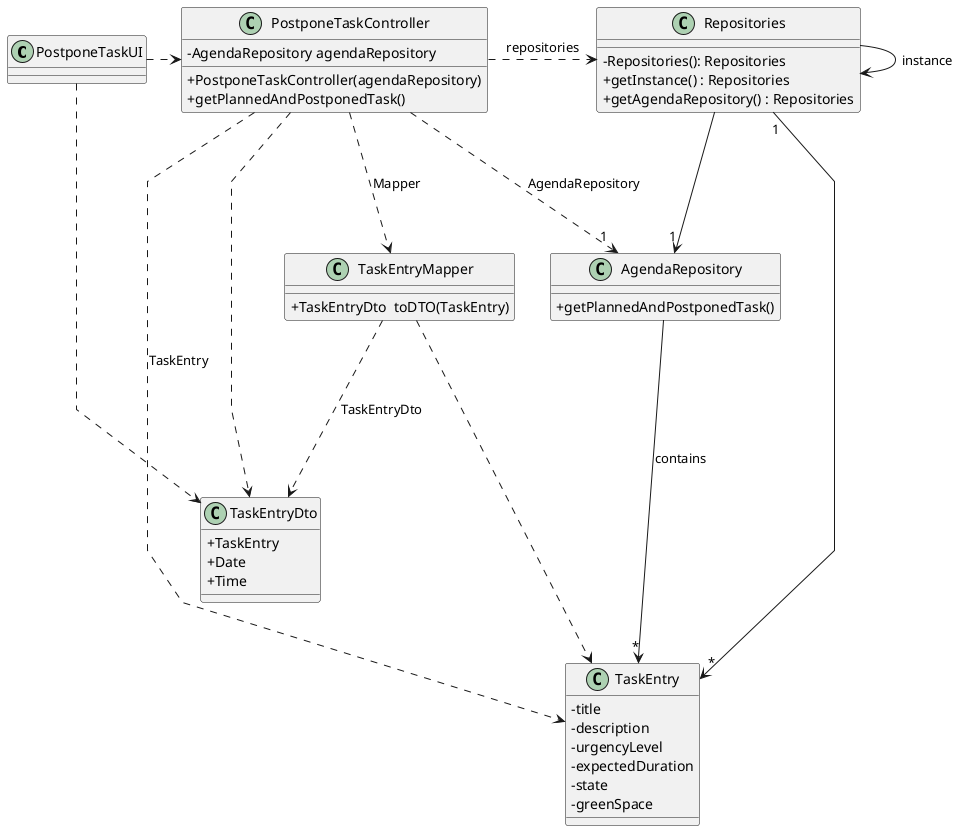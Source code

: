@startuml
'skinparam monochrome true
skinparam packageStyle rectangle
skinparam shadowing false
skinparam linetype polyline
'skinparam linetype orto

skinparam classAttributeIconSize 0

'left to right direction

class PostponeTaskUI{
}


class PostponeTaskController{
-AgendaRepository agendaRepository
    + PostponeTaskController(agendaRepository)
    + getPlannedAndPostponedTask()
 }

class Repositories {
    - Repositories(): Repositories
    + getInstance() : Repositories
    + getAgendaRepository() : Repositories
}


class AgendaRepository {
    + getPlannedAndPostponedTask()

}

class  TaskEntry{
        -title
        -description
        -urgencyLevel
        -expectedDuration
        -state
        -greenSpace

}

class TaskEntryMapper{
+TaskEntryDto  toDTO(TaskEntry)
}
class TaskEntryDto{
+TaskEntry
+Date
+Time
}


PostponeTaskUI .>  PostponeTaskController
PostponeTaskController ...r> Repositories : repositories
PostponeTaskController ...> TaskEntryMapper : Mapper
TaskEntryMapper ...> TaskEntryDto: TaskEntryDto
TaskEntryMapper ...> TaskEntry
PostponeTaskUI .> TaskEntryDto
PostponeTaskController ..> TaskEntryDto
Repositories ---> "1" AgendaRepository
Repositories -> Repositories : instance
Repositories "1" --> "*" TaskEntry

AgendaRepository --> "*" TaskEntry: contains

 PostponeTaskController ......>  TaskEntry : TaskEntry
 PostponeTaskController ...> "1" AgendaRepository : AgendaRepository
@enduml